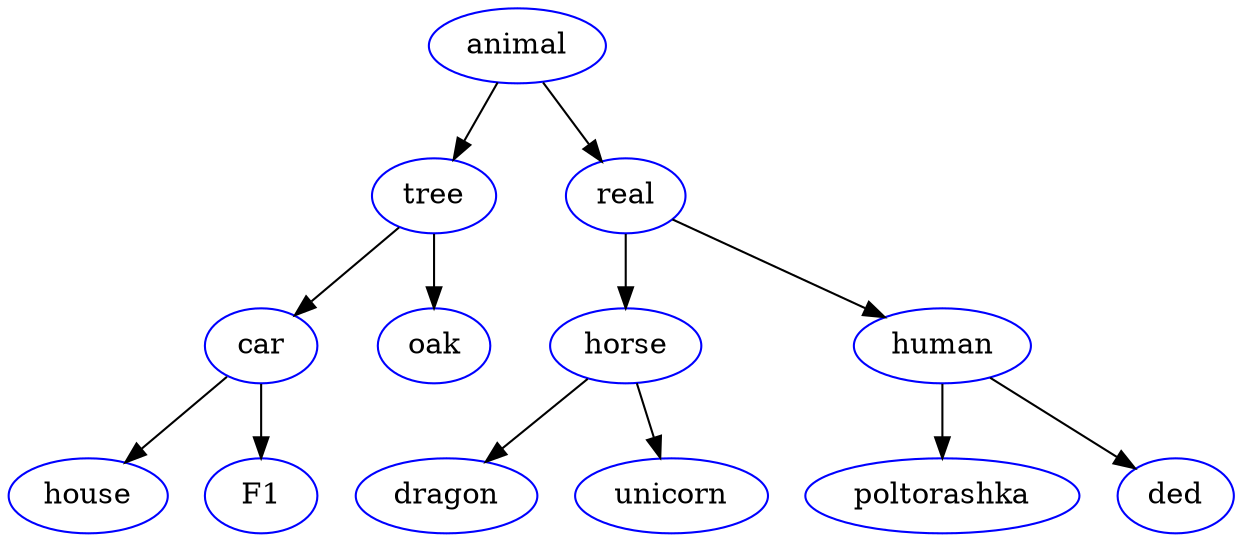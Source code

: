 digraph {
	"00C41560" [label = "animal", color = "blue"]
	"00C41560" -> "00C41780"
	"00C41780" [label = "tree", color = "blue"]
	"00C41780" -> "00C480B8"
	"00C480B8" [label = "car", color = "blue"]
	"00C480B8" -> "00C48400"
	"00C48400" [label = "house", color = "blue"]
	"00C480B8" -> "00C48220"
	"00C48220" [label = "F1", color = "blue"]
	"00C41780" -> "00C404B0"
	"00C404B0" [label = "oak", color = "blue"]
	"00C41560" -> "00C41708"
	"00C41708" [label = "real", color = "blue"]
	"00C41708" -> "00C44878"
	"00C44878" [label = "horse", color = "blue"]
	"00C44878" -> "00C44C38"
	"00C44C38" [label = "dragon", color = "blue"]
	"00C44878" -> "00C44BC0"
	"00C44BC0" [label = "unicorn", color = "blue"]
	"00C41708" -> "00C417F8"
	"00C417F8" [label = "human", color = "blue"]
	"00C417F8" -> "00C44968"
	"00C44968" [label = "poltorashka", color = "blue"]
	"00C417F8" -> "00C448F0"
	"00C448F0" [label = "ded", color = "blue"]
}
